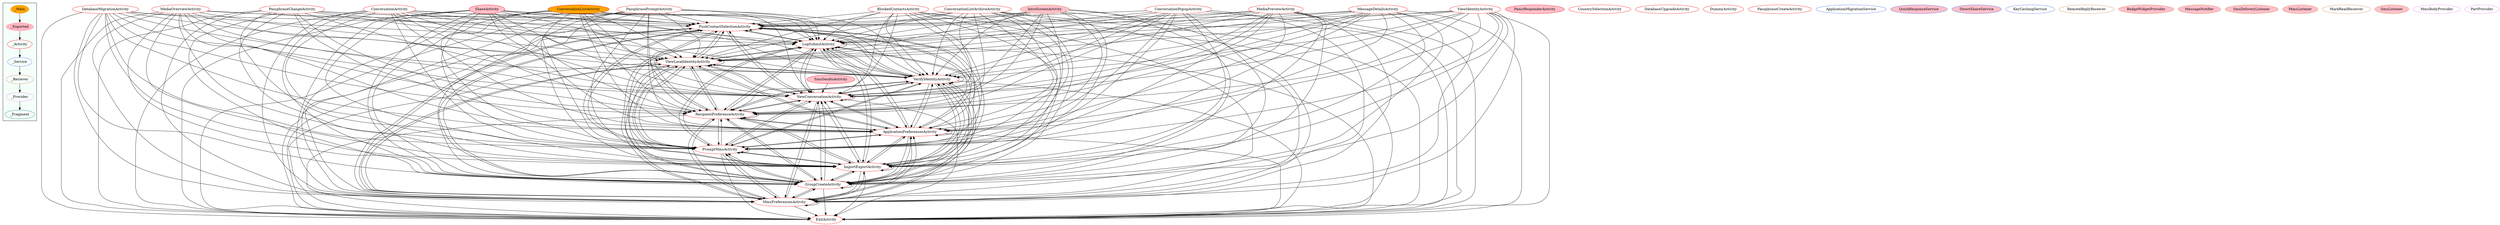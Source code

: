 digraph G {
subgraph cluster_legend{ 
bgcolor=mintcream;
_Activity[color = red];
_Service[color = royalblue];
_Provider[color = violet];
_Reciever[color = peru];
_Fragment[color = teal];
_Main[style=filled, fillcolor=orange, color = mintcream];
_Exported[style=filled, fillcolor=lightpink, color = mintcream];
_Main -> _Exported -> _Activity -> _Service -> _Reciever -> _Provider -> _Fragment; 
}
BlockedContactsActivity[color = red];
PushContactSelectionActivity[color = red];
MessageDetailsActivity[color = red];
ShareActivity[style=filled, fillcolor=pink, color = red];
ConversationPopupActivity[color = red];
LogSubmitActivity[color = red];
ConversationActivity[color = red];
ViewLocalIdentityActivity[color = red];
PanicResponderActivity[style=filled, fillcolor=pink, color = red];
MmsPreferencesActivity[color = red];
ConversationListArchiveActivity[color = red];
MediaPreviewActivity[color = red];
CountrySelectionActivity[color = red];
GroupCreateActivity[color = red];
ImportExportActivity[color = red];
PromptMmsActivity[color = red];
ApplicationPreferencesActivity[color = red];
RecipientPreferenceActivity[color = red];
ViewIdentityActivity[color = red];
MediaOverviewActivity[color = red];
NewConversationActivity[color = red];
DatabaseUpgradeActivity[color = red];
PassphraseChangeActivity[color = red];
VerifyIdentityActivity[color = red];
IntroScreenActivity[color = red];
ExitActivity[color = red];
DummyActivity[color = red];
ConversationListActivity[style=filled, fillcolor=orange, color = red];
PassphraseCreateActivity[color = red];
PassphrasePromptActivity[color = red];
DatabaseMigrationActivity[color = red];
SmsSendtoActivity[style=filled, fillcolor=pink, color = red];
ApplicationMigrationService[color = royalblue];
QuickResponseService[style=filled, fillcolor=pink, color = royalblue];
DirectShareService[style=filled, fillcolor=pink, color = royalblue];
KeyCachingService[color = royalblue];
RemoteReplyReceiver[color = peru];
IntroScreenActivity[style=filled, fillcolor=pink, color = peru];
BadgeWidgetProvider[style=filled, fillcolor=pink, color = peru];
MessageNotifier[style=filled, fillcolor=pink, color = peru];
SmsDeliveryListener[style=filled, fillcolor=pink, color = peru];
MmsListener[style=filled, fillcolor=pink, color = peru];
MarkReadReceiver[color = peru];
MessageNotifier[style=filled, fillcolor=pink, color = peru];
SmsListener[style=filled, fillcolor=pink, color = peru];
MmsBodyProvider[color = violet];
PartProvider[color = violet];
BlockedContactsActivity->NewConversationActivity;
BlockedContactsActivity->ImportExportActivity;
BlockedContactsActivity->ApplicationPreferencesActivity;
BlockedContactsActivity->GroupCreateActivity;
BlockedContactsActivity->LogSubmitActivity;
BlockedContactsActivity->RecipientPreferenceActivity;
BlockedContactsActivity->MmsPreferencesActivity;
BlockedContactsActivity->ViewLocalIdentityActivity;
BlockedContactsActivity->PushContactSelectionActivity;
BlockedContactsActivity->ExitActivity;
BlockedContactsActivity->PromptMmsActivity;
BlockedContactsActivity->VerifyIdentityActivity;
PushContactSelectionActivity->PushContactSelectionActivity;
PushContactSelectionActivity->ImportExportActivity;
PushContactSelectionActivity->ExitActivity;
PushContactSelectionActivity->GroupCreateActivity;
PushContactSelectionActivity->ViewLocalIdentityActivity;
PushContactSelectionActivity->LogSubmitActivity;
PushContactSelectionActivity->ApplicationPreferencesActivity;
PushContactSelectionActivity->PromptMmsActivity;
PushContactSelectionActivity->RecipientPreferenceActivity;
PushContactSelectionActivity->MmsPreferencesActivity;
PushContactSelectionActivity->VerifyIdentityActivity;
PushContactSelectionActivity->NewConversationActivity;
MessageDetailsActivity->ImportExportActivity;
MessageDetailsActivity->RecipientPreferenceActivity;
MessageDetailsActivity->ExitActivity;
MessageDetailsActivity->GroupCreateActivity;
MessageDetailsActivity->ViewLocalIdentityActivity;
MessageDetailsActivity->LogSubmitActivity;
MessageDetailsActivity->PushContactSelectionActivity;
MessageDetailsActivity->NewConversationActivity;
MessageDetailsActivity->VerifyIdentityActivity;
MessageDetailsActivity->MmsPreferencesActivity;
MessageDetailsActivity->ApplicationPreferencesActivity;
MessageDetailsActivity->PromptMmsActivity;
ShareActivity->NewConversationActivity;
ShareActivity->RecipientPreferenceActivity;
ShareActivity->ImportExportActivity;
ShareActivity->ApplicationPreferencesActivity;
ShareActivity->MmsPreferencesActivity;
ShareActivity->PushContactSelectionActivity;
ShareActivity->ExitActivity;
ShareActivity->VerifyIdentityActivity;
ShareActivity->ViewLocalIdentityActivity;
ShareActivity->PromptMmsActivity;
ShareActivity->GroupCreateActivity;
ShareActivity->LogSubmitActivity;
ConversationPopupActivity->ImportExportActivity;
ConversationPopupActivity->LogSubmitActivity;
ConversationPopupActivity->ExitActivity;
ConversationPopupActivity->PushContactSelectionActivity;
ConversationPopupActivity->RecipientPreferenceActivity;
ConversationPopupActivity->MmsPreferencesActivity;
ConversationPopupActivity->ApplicationPreferencesActivity;
ConversationPopupActivity->ViewLocalIdentityActivity;
ConversationPopupActivity->GroupCreateActivity;
ConversationPopupActivity->NewConversationActivity;
ConversationPopupActivity->PromptMmsActivity;
ConversationPopupActivity->VerifyIdentityActivity;
LogSubmitActivity->PromptMmsActivity;
LogSubmitActivity->RecipientPreferenceActivity;
LogSubmitActivity->LogSubmitActivity;
LogSubmitActivity->ImportExportActivity;
LogSubmitActivity->GroupCreateActivity;
LogSubmitActivity->ApplicationPreferencesActivity;
LogSubmitActivity->ExitActivity;
LogSubmitActivity->PushContactSelectionActivity;
LogSubmitActivity->VerifyIdentityActivity;
LogSubmitActivity->NewConversationActivity;
LogSubmitActivity->ViewLocalIdentityActivity;
LogSubmitActivity->MmsPreferencesActivity;
ConversationActivity->LogSubmitActivity;
ConversationActivity->PromptMmsActivity;
ConversationActivity->VerifyIdentityActivity;
ConversationActivity->PushContactSelectionActivity;
ConversationActivity->ImportExportActivity;
ConversationActivity->RecipientPreferenceActivity;
ConversationActivity->NewConversationActivity;
ConversationActivity->ExitActivity;
ConversationActivity->GroupCreateActivity;
ConversationActivity->MmsPreferencesActivity;
ConversationActivity->ViewLocalIdentityActivity;
ConversationActivity->ApplicationPreferencesActivity;
ViewLocalIdentityActivity->VerifyIdentityActivity;
ViewLocalIdentityActivity->ImportExportActivity;
ViewLocalIdentityActivity->MmsPreferencesActivity;
ViewLocalIdentityActivity->NewConversationActivity;
ViewLocalIdentityActivity->RecipientPreferenceActivity;
ViewLocalIdentityActivity->GroupCreateActivity;
ViewLocalIdentityActivity->LogSubmitActivity;
ViewLocalIdentityActivity->ViewLocalIdentityActivity;
ViewLocalIdentityActivity->ApplicationPreferencesActivity;
ViewLocalIdentityActivity->PromptMmsActivity;
ViewLocalIdentityActivity->ExitActivity;
ViewLocalIdentityActivity->PushContactSelectionActivity;
MmsPreferencesActivity->ApplicationPreferencesActivity;
MmsPreferencesActivity->ViewLocalIdentityActivity;
MmsPreferencesActivity->NewConversationActivity;
MmsPreferencesActivity->RecipientPreferenceActivity;
MmsPreferencesActivity->PushContactSelectionActivity;
MmsPreferencesActivity->PromptMmsActivity;
MmsPreferencesActivity->VerifyIdentityActivity;
MmsPreferencesActivity->ExitActivity;
MmsPreferencesActivity->ImportExportActivity;
MmsPreferencesActivity->LogSubmitActivity;
MmsPreferencesActivity->MmsPreferencesActivity;
MmsPreferencesActivity->GroupCreateActivity;
ConversationListArchiveActivity->ViewLocalIdentityActivity;
ConversationListArchiveActivity->ApplicationPreferencesActivity;
ConversationListArchiveActivity->PromptMmsActivity;
ConversationListArchiveActivity->MmsPreferencesActivity;
ConversationListArchiveActivity->LogSubmitActivity;
ConversationListArchiveActivity->ExitActivity;
ConversationListArchiveActivity->ImportExportActivity;
ConversationListArchiveActivity->PushContactSelectionActivity;
ConversationListArchiveActivity->RecipientPreferenceActivity;
ConversationListArchiveActivity->NewConversationActivity;
ConversationListArchiveActivity->GroupCreateActivity;
ConversationListArchiveActivity->VerifyIdentityActivity;
MediaPreviewActivity->GroupCreateActivity;
MediaPreviewActivity->PromptMmsActivity;
MediaPreviewActivity->ViewLocalIdentityActivity;
MediaPreviewActivity->NewConversationActivity;
MediaPreviewActivity->PushContactSelectionActivity;
MediaPreviewActivity->ExitActivity;
MediaPreviewActivity->RecipientPreferenceActivity;
MediaPreviewActivity->VerifyIdentityActivity;
MediaPreviewActivity->ApplicationPreferencesActivity;
MediaPreviewActivity->ImportExportActivity;
MediaPreviewActivity->LogSubmitActivity;
MediaPreviewActivity->MmsPreferencesActivity;
GroupCreateActivity->PromptMmsActivity;
GroupCreateActivity->ViewLocalIdentityActivity;
GroupCreateActivity->ApplicationPreferencesActivity;
GroupCreateActivity->GroupCreateActivity;
GroupCreateActivity->LogSubmitActivity;
GroupCreateActivity->MmsPreferencesActivity;
GroupCreateActivity->PushContactSelectionActivity;
GroupCreateActivity->NewConversationActivity;
GroupCreateActivity->VerifyIdentityActivity;
GroupCreateActivity->RecipientPreferenceActivity;
GroupCreateActivity->ExitActivity;
GroupCreateActivity->ImportExportActivity;
ImportExportActivity->PromptMmsActivity;
ImportExportActivity->MmsPreferencesActivity;
ImportExportActivity->ExitActivity;
ImportExportActivity->VerifyIdentityActivity;
ImportExportActivity->ViewLocalIdentityActivity;
ImportExportActivity->ImportExportActivity;
ImportExportActivity->PushContactSelectionActivity;
ImportExportActivity->GroupCreateActivity;
ImportExportActivity->RecipientPreferenceActivity;
ImportExportActivity->NewConversationActivity;
ImportExportActivity->ApplicationPreferencesActivity;
ImportExportActivity->LogSubmitActivity;
PromptMmsActivity->PushContactSelectionActivity;
PromptMmsActivity->GroupCreateActivity;
PromptMmsActivity->NewConversationActivity;
PromptMmsActivity->MmsPreferencesActivity;
PromptMmsActivity->RecipientPreferenceActivity;
PromptMmsActivity->ApplicationPreferencesActivity;
PromptMmsActivity->ViewLocalIdentityActivity;
PromptMmsActivity->ExitActivity;
PromptMmsActivity->PromptMmsActivity;
PromptMmsActivity->ImportExportActivity;
PromptMmsActivity->LogSubmitActivity;
PromptMmsActivity->VerifyIdentityActivity;
ApplicationPreferencesActivity->ApplicationPreferencesActivity;
ApplicationPreferencesActivity->VerifyIdentityActivity;
ApplicationPreferencesActivity->ImportExportActivity;
ApplicationPreferencesActivity->LogSubmitActivity;
ApplicationPreferencesActivity->ViewLocalIdentityActivity;
ApplicationPreferencesActivity->MmsPreferencesActivity;
ApplicationPreferencesActivity->NewConversationActivity;
ApplicationPreferencesActivity->GroupCreateActivity;
ApplicationPreferencesActivity->PushContactSelectionActivity;
ApplicationPreferencesActivity->ExitActivity;
ApplicationPreferencesActivity->PromptMmsActivity;
ApplicationPreferencesActivity->RecipientPreferenceActivity;
RecipientPreferenceActivity->RecipientPreferenceActivity;
RecipientPreferenceActivity->LogSubmitActivity;
RecipientPreferenceActivity->PromptMmsActivity;
RecipientPreferenceActivity->ViewLocalIdentityActivity;
RecipientPreferenceActivity->ApplicationPreferencesActivity;
RecipientPreferenceActivity->GroupCreateActivity;
RecipientPreferenceActivity->ImportExportActivity;
RecipientPreferenceActivity->PushContactSelectionActivity;
RecipientPreferenceActivity->VerifyIdentityActivity;
RecipientPreferenceActivity->NewConversationActivity;
RecipientPreferenceActivity->ExitActivity;
RecipientPreferenceActivity->MmsPreferencesActivity;
ViewIdentityActivity->RecipientPreferenceActivity;
ViewIdentityActivity->VerifyIdentityActivity;
ViewIdentityActivity->PushContactSelectionActivity;
ViewIdentityActivity->LogSubmitActivity;
ViewIdentityActivity->ApplicationPreferencesActivity;
ViewIdentityActivity->ViewLocalIdentityActivity;
ViewIdentityActivity->PromptMmsActivity;
ViewIdentityActivity->GroupCreateActivity;
ViewIdentityActivity->MmsPreferencesActivity;
ViewIdentityActivity->NewConversationActivity;
ViewIdentityActivity->ExitActivity;
ViewIdentityActivity->ImportExportActivity;
MediaOverviewActivity->RecipientPreferenceActivity;
MediaOverviewActivity->GroupCreateActivity;
MediaOverviewActivity->ApplicationPreferencesActivity;
MediaOverviewActivity->MmsPreferencesActivity;
MediaOverviewActivity->ViewLocalIdentityActivity;
MediaOverviewActivity->ImportExportActivity;
MediaOverviewActivity->PushContactSelectionActivity;
MediaOverviewActivity->VerifyIdentityActivity;
MediaOverviewActivity->ExitActivity;
MediaOverviewActivity->PromptMmsActivity;
MediaOverviewActivity->NewConversationActivity;
MediaOverviewActivity->LogSubmitActivity;
NewConversationActivity->PushContactSelectionActivity;
NewConversationActivity->ViewLocalIdentityActivity;
NewConversationActivity->MmsPreferencesActivity;
NewConversationActivity->ExitActivity;
NewConversationActivity->VerifyIdentityActivity;
NewConversationActivity->LogSubmitActivity;
NewConversationActivity->GroupCreateActivity;
NewConversationActivity->ApplicationPreferencesActivity;
NewConversationActivity->RecipientPreferenceActivity;
NewConversationActivity->ImportExportActivity;
NewConversationActivity->NewConversationActivity;
NewConversationActivity->PromptMmsActivity;
VerifyIdentityActivity->MmsPreferencesActivity;
VerifyIdentityActivity->PromptMmsActivity;
VerifyIdentityActivity->LogSubmitActivity;
VerifyIdentityActivity->GroupCreateActivity;
VerifyIdentityActivity->VerifyIdentityActivity;
VerifyIdentityActivity->ViewLocalIdentityActivity;
VerifyIdentityActivity->NewConversationActivity;
VerifyIdentityActivity->RecipientPreferenceActivity;
VerifyIdentityActivity->ImportExportActivity;
VerifyIdentityActivity->ExitActivity;
VerifyIdentityActivity->ApplicationPreferencesActivity;
VerifyIdentityActivity->PushContactSelectionActivity;
PassphraseChangeActivity->GroupCreateActivity;
PassphraseChangeActivity->LogSubmitActivity;
PassphraseChangeActivity->ExitActivity;
PassphraseChangeActivity->MmsPreferencesActivity;
PassphraseChangeActivity->PromptMmsActivity;
PassphraseChangeActivity->RecipientPreferenceActivity;
PassphraseChangeActivity->ImportExportActivity;
PassphraseChangeActivity->NewConversationActivity;
PassphraseChangeActivity->PushContactSelectionActivity;
PassphraseChangeActivity->ViewLocalIdentityActivity;
PassphraseChangeActivity->ApplicationPreferencesActivity;
PassphraseChangeActivity->VerifyIdentityActivity;
IntroScreenActivity->ImportExportActivity;
IntroScreenActivity->PushContactSelectionActivity;
IntroScreenActivity->PromptMmsActivity;
IntroScreenActivity->MmsPreferencesActivity;
IntroScreenActivity->ApplicationPreferencesActivity;
IntroScreenActivity->ExitActivity;
IntroScreenActivity->VerifyIdentityActivity;
IntroScreenActivity->NewConversationActivity;
IntroScreenActivity->ViewLocalIdentityActivity;
IntroScreenActivity->GroupCreateActivity;
IntroScreenActivity->RecipientPreferenceActivity;
IntroScreenActivity->LogSubmitActivity;
ConversationListActivity->PushContactSelectionActivity;
ConversationListActivity->NewConversationActivity;
ConversationListActivity->GroupCreateActivity;
ConversationListActivity->ApplicationPreferencesActivity;
ConversationListActivity->PromptMmsActivity;
ConversationListActivity->LogSubmitActivity;
ConversationListActivity->MmsPreferencesActivity;
ConversationListActivity->ViewLocalIdentityActivity;
ConversationListActivity->VerifyIdentityActivity;
ConversationListActivity->RecipientPreferenceActivity;
ConversationListActivity->ImportExportActivity;
ConversationListActivity->ExitActivity;
PassphrasePromptActivity->ImportExportActivity;
PassphrasePromptActivity->MmsPreferencesActivity;
PassphrasePromptActivity->RecipientPreferenceActivity;
PassphrasePromptActivity->GroupCreateActivity;
PassphrasePromptActivity->PushContactSelectionActivity;
PassphrasePromptActivity->ApplicationPreferencesActivity;
PassphrasePromptActivity->PromptMmsActivity;
PassphrasePromptActivity->ExitActivity;
PassphrasePromptActivity->VerifyIdentityActivity;
PassphrasePromptActivity->ViewLocalIdentityActivity;
PassphrasePromptActivity->LogSubmitActivity;
PassphrasePromptActivity->NewConversationActivity;
DatabaseMigrationActivity->ViewLocalIdentityActivity;
DatabaseMigrationActivity->VerifyIdentityActivity;
DatabaseMigrationActivity->ExitActivity;
DatabaseMigrationActivity->MmsPreferencesActivity;
DatabaseMigrationActivity->PushContactSelectionActivity;
DatabaseMigrationActivity->LogSubmitActivity;
DatabaseMigrationActivity->NewConversationActivity;
DatabaseMigrationActivity->PromptMmsActivity;
DatabaseMigrationActivity->GroupCreateActivity;
DatabaseMigrationActivity->ImportExportActivity;
DatabaseMigrationActivity->RecipientPreferenceActivity;
DatabaseMigrationActivity->ApplicationPreferencesActivity;
SmsSendtoActivity->NewConversationActivity;
}
